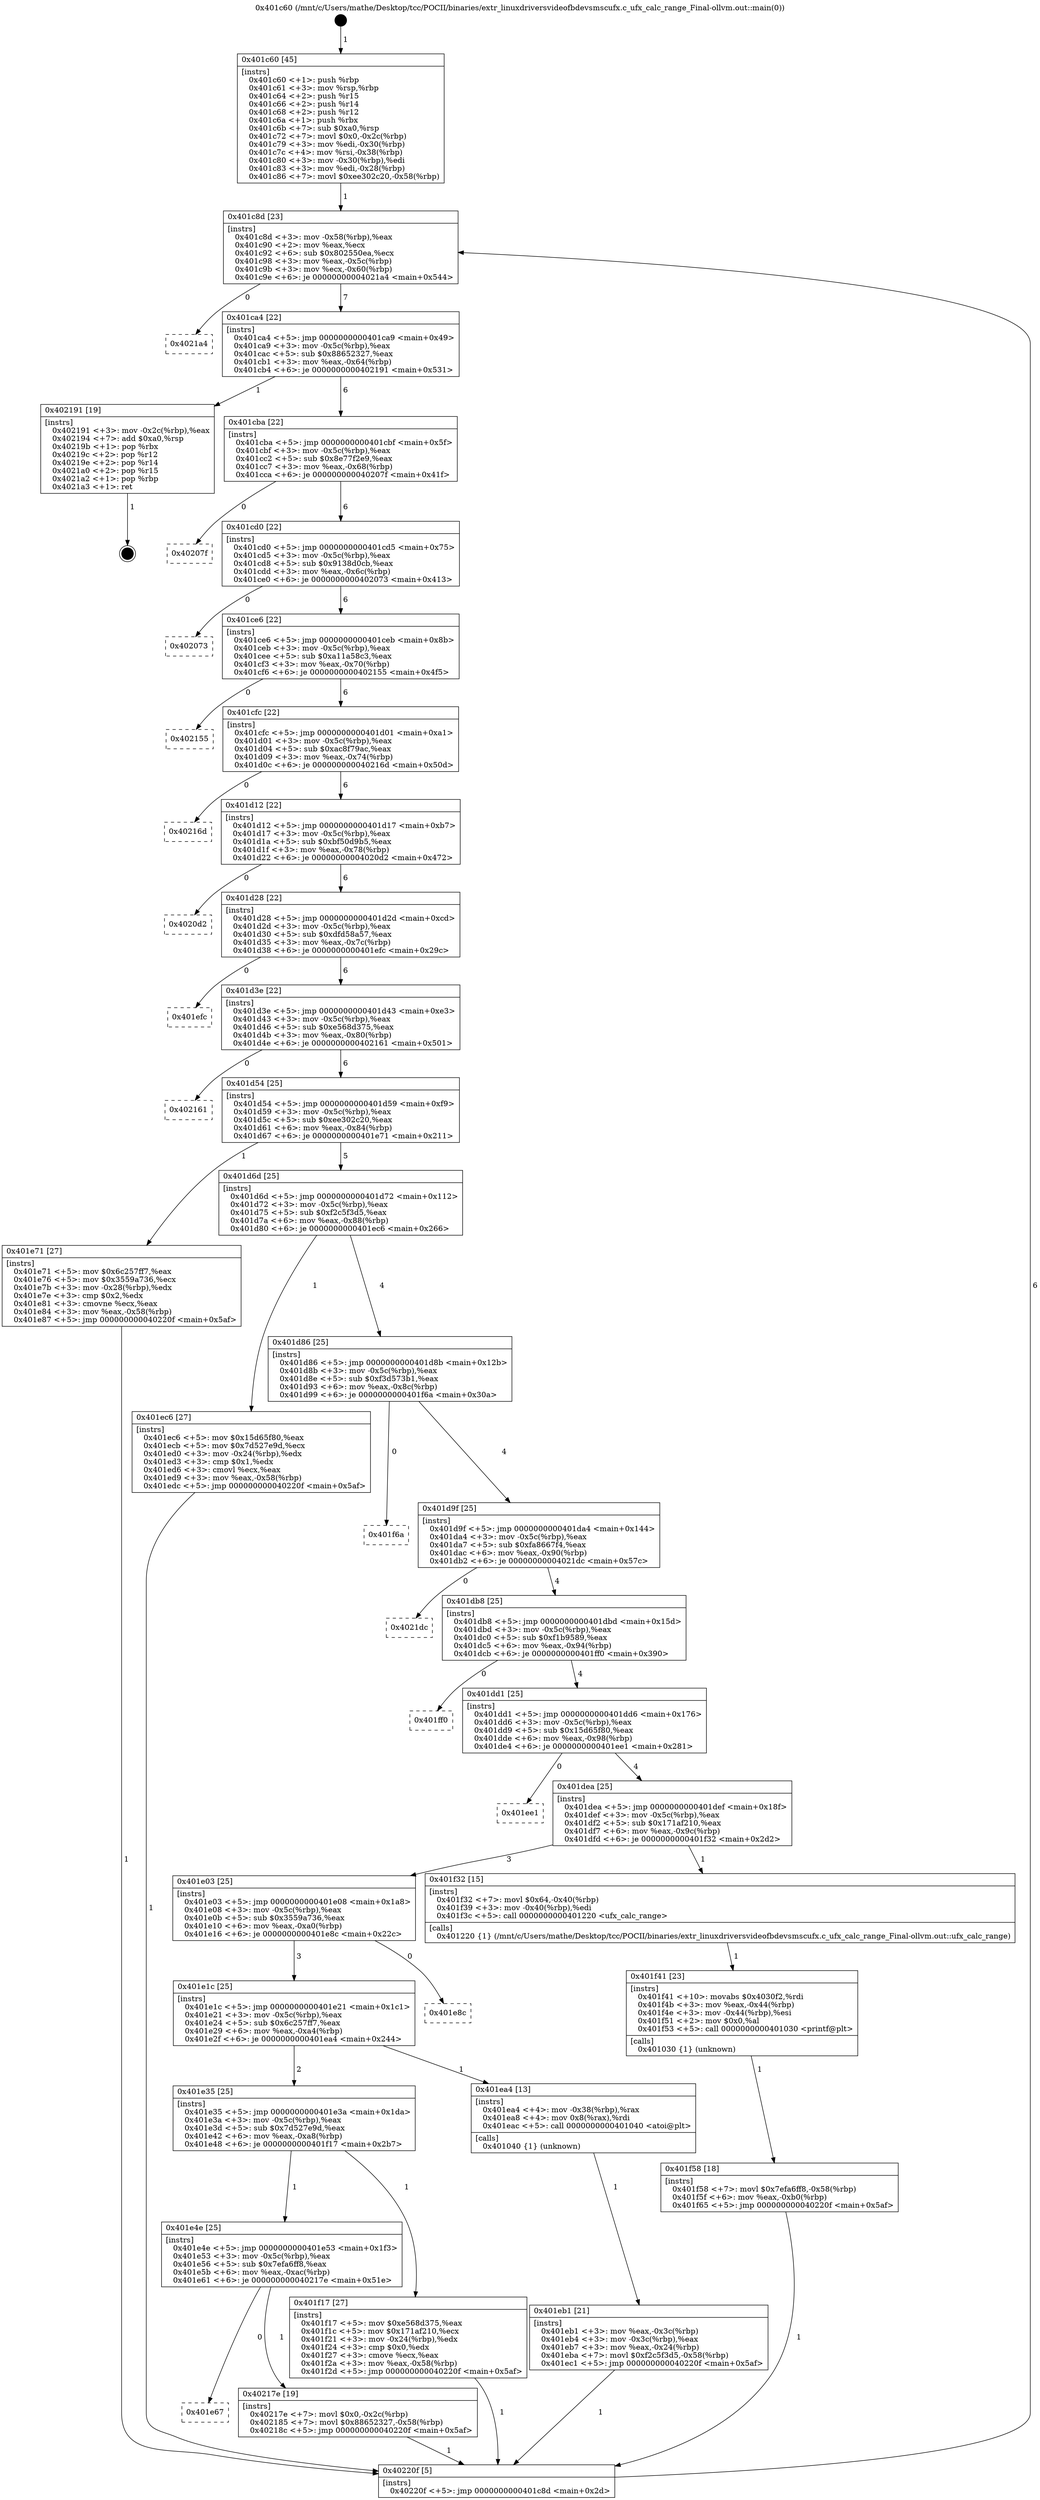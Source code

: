 digraph "0x401c60" {
  label = "0x401c60 (/mnt/c/Users/mathe/Desktop/tcc/POCII/binaries/extr_linuxdriversvideofbdevsmscufx.c_ufx_calc_range_Final-ollvm.out::main(0))"
  labelloc = "t"
  node[shape=record]

  Entry [label="",width=0.3,height=0.3,shape=circle,fillcolor=black,style=filled]
  "0x401c8d" [label="{
     0x401c8d [23]\l
     | [instrs]\l
     &nbsp;&nbsp;0x401c8d \<+3\>: mov -0x58(%rbp),%eax\l
     &nbsp;&nbsp;0x401c90 \<+2\>: mov %eax,%ecx\l
     &nbsp;&nbsp;0x401c92 \<+6\>: sub $0x802550ea,%ecx\l
     &nbsp;&nbsp;0x401c98 \<+3\>: mov %eax,-0x5c(%rbp)\l
     &nbsp;&nbsp;0x401c9b \<+3\>: mov %ecx,-0x60(%rbp)\l
     &nbsp;&nbsp;0x401c9e \<+6\>: je 00000000004021a4 \<main+0x544\>\l
  }"]
  "0x4021a4" [label="{
     0x4021a4\l
  }", style=dashed]
  "0x401ca4" [label="{
     0x401ca4 [22]\l
     | [instrs]\l
     &nbsp;&nbsp;0x401ca4 \<+5\>: jmp 0000000000401ca9 \<main+0x49\>\l
     &nbsp;&nbsp;0x401ca9 \<+3\>: mov -0x5c(%rbp),%eax\l
     &nbsp;&nbsp;0x401cac \<+5\>: sub $0x88652327,%eax\l
     &nbsp;&nbsp;0x401cb1 \<+3\>: mov %eax,-0x64(%rbp)\l
     &nbsp;&nbsp;0x401cb4 \<+6\>: je 0000000000402191 \<main+0x531\>\l
  }"]
  Exit [label="",width=0.3,height=0.3,shape=circle,fillcolor=black,style=filled,peripheries=2]
  "0x402191" [label="{
     0x402191 [19]\l
     | [instrs]\l
     &nbsp;&nbsp;0x402191 \<+3\>: mov -0x2c(%rbp),%eax\l
     &nbsp;&nbsp;0x402194 \<+7\>: add $0xa0,%rsp\l
     &nbsp;&nbsp;0x40219b \<+1\>: pop %rbx\l
     &nbsp;&nbsp;0x40219c \<+2\>: pop %r12\l
     &nbsp;&nbsp;0x40219e \<+2\>: pop %r14\l
     &nbsp;&nbsp;0x4021a0 \<+2\>: pop %r15\l
     &nbsp;&nbsp;0x4021a2 \<+1\>: pop %rbp\l
     &nbsp;&nbsp;0x4021a3 \<+1\>: ret\l
  }"]
  "0x401cba" [label="{
     0x401cba [22]\l
     | [instrs]\l
     &nbsp;&nbsp;0x401cba \<+5\>: jmp 0000000000401cbf \<main+0x5f\>\l
     &nbsp;&nbsp;0x401cbf \<+3\>: mov -0x5c(%rbp),%eax\l
     &nbsp;&nbsp;0x401cc2 \<+5\>: sub $0x8e77f2e9,%eax\l
     &nbsp;&nbsp;0x401cc7 \<+3\>: mov %eax,-0x68(%rbp)\l
     &nbsp;&nbsp;0x401cca \<+6\>: je 000000000040207f \<main+0x41f\>\l
  }"]
  "0x401e67" [label="{
     0x401e67\l
  }", style=dashed]
  "0x40207f" [label="{
     0x40207f\l
  }", style=dashed]
  "0x401cd0" [label="{
     0x401cd0 [22]\l
     | [instrs]\l
     &nbsp;&nbsp;0x401cd0 \<+5\>: jmp 0000000000401cd5 \<main+0x75\>\l
     &nbsp;&nbsp;0x401cd5 \<+3\>: mov -0x5c(%rbp),%eax\l
     &nbsp;&nbsp;0x401cd8 \<+5\>: sub $0x9138d0cb,%eax\l
     &nbsp;&nbsp;0x401cdd \<+3\>: mov %eax,-0x6c(%rbp)\l
     &nbsp;&nbsp;0x401ce0 \<+6\>: je 0000000000402073 \<main+0x413\>\l
  }"]
  "0x40217e" [label="{
     0x40217e [19]\l
     | [instrs]\l
     &nbsp;&nbsp;0x40217e \<+7\>: movl $0x0,-0x2c(%rbp)\l
     &nbsp;&nbsp;0x402185 \<+7\>: movl $0x88652327,-0x58(%rbp)\l
     &nbsp;&nbsp;0x40218c \<+5\>: jmp 000000000040220f \<main+0x5af\>\l
  }"]
  "0x402073" [label="{
     0x402073\l
  }", style=dashed]
  "0x401ce6" [label="{
     0x401ce6 [22]\l
     | [instrs]\l
     &nbsp;&nbsp;0x401ce6 \<+5\>: jmp 0000000000401ceb \<main+0x8b\>\l
     &nbsp;&nbsp;0x401ceb \<+3\>: mov -0x5c(%rbp),%eax\l
     &nbsp;&nbsp;0x401cee \<+5\>: sub $0xa11a58c3,%eax\l
     &nbsp;&nbsp;0x401cf3 \<+3\>: mov %eax,-0x70(%rbp)\l
     &nbsp;&nbsp;0x401cf6 \<+6\>: je 0000000000402155 \<main+0x4f5\>\l
  }"]
  "0x401f58" [label="{
     0x401f58 [18]\l
     | [instrs]\l
     &nbsp;&nbsp;0x401f58 \<+7\>: movl $0x7efa6ff8,-0x58(%rbp)\l
     &nbsp;&nbsp;0x401f5f \<+6\>: mov %eax,-0xb0(%rbp)\l
     &nbsp;&nbsp;0x401f65 \<+5\>: jmp 000000000040220f \<main+0x5af\>\l
  }"]
  "0x402155" [label="{
     0x402155\l
  }", style=dashed]
  "0x401cfc" [label="{
     0x401cfc [22]\l
     | [instrs]\l
     &nbsp;&nbsp;0x401cfc \<+5\>: jmp 0000000000401d01 \<main+0xa1\>\l
     &nbsp;&nbsp;0x401d01 \<+3\>: mov -0x5c(%rbp),%eax\l
     &nbsp;&nbsp;0x401d04 \<+5\>: sub $0xac8f79ac,%eax\l
     &nbsp;&nbsp;0x401d09 \<+3\>: mov %eax,-0x74(%rbp)\l
     &nbsp;&nbsp;0x401d0c \<+6\>: je 000000000040216d \<main+0x50d\>\l
  }"]
  "0x401f41" [label="{
     0x401f41 [23]\l
     | [instrs]\l
     &nbsp;&nbsp;0x401f41 \<+10\>: movabs $0x4030f2,%rdi\l
     &nbsp;&nbsp;0x401f4b \<+3\>: mov %eax,-0x44(%rbp)\l
     &nbsp;&nbsp;0x401f4e \<+3\>: mov -0x44(%rbp),%esi\l
     &nbsp;&nbsp;0x401f51 \<+2\>: mov $0x0,%al\l
     &nbsp;&nbsp;0x401f53 \<+5\>: call 0000000000401030 \<printf@plt\>\l
     | [calls]\l
     &nbsp;&nbsp;0x401030 \{1\} (unknown)\l
  }"]
  "0x40216d" [label="{
     0x40216d\l
  }", style=dashed]
  "0x401d12" [label="{
     0x401d12 [22]\l
     | [instrs]\l
     &nbsp;&nbsp;0x401d12 \<+5\>: jmp 0000000000401d17 \<main+0xb7\>\l
     &nbsp;&nbsp;0x401d17 \<+3\>: mov -0x5c(%rbp),%eax\l
     &nbsp;&nbsp;0x401d1a \<+5\>: sub $0xbf50d9b5,%eax\l
     &nbsp;&nbsp;0x401d1f \<+3\>: mov %eax,-0x78(%rbp)\l
     &nbsp;&nbsp;0x401d22 \<+6\>: je 00000000004020d2 \<main+0x472\>\l
  }"]
  "0x401e4e" [label="{
     0x401e4e [25]\l
     | [instrs]\l
     &nbsp;&nbsp;0x401e4e \<+5\>: jmp 0000000000401e53 \<main+0x1f3\>\l
     &nbsp;&nbsp;0x401e53 \<+3\>: mov -0x5c(%rbp),%eax\l
     &nbsp;&nbsp;0x401e56 \<+5\>: sub $0x7efa6ff8,%eax\l
     &nbsp;&nbsp;0x401e5b \<+6\>: mov %eax,-0xac(%rbp)\l
     &nbsp;&nbsp;0x401e61 \<+6\>: je 000000000040217e \<main+0x51e\>\l
  }"]
  "0x4020d2" [label="{
     0x4020d2\l
  }", style=dashed]
  "0x401d28" [label="{
     0x401d28 [22]\l
     | [instrs]\l
     &nbsp;&nbsp;0x401d28 \<+5\>: jmp 0000000000401d2d \<main+0xcd\>\l
     &nbsp;&nbsp;0x401d2d \<+3\>: mov -0x5c(%rbp),%eax\l
     &nbsp;&nbsp;0x401d30 \<+5\>: sub $0xdfd58a57,%eax\l
     &nbsp;&nbsp;0x401d35 \<+3\>: mov %eax,-0x7c(%rbp)\l
     &nbsp;&nbsp;0x401d38 \<+6\>: je 0000000000401efc \<main+0x29c\>\l
  }"]
  "0x401f17" [label="{
     0x401f17 [27]\l
     | [instrs]\l
     &nbsp;&nbsp;0x401f17 \<+5\>: mov $0xe568d375,%eax\l
     &nbsp;&nbsp;0x401f1c \<+5\>: mov $0x171af210,%ecx\l
     &nbsp;&nbsp;0x401f21 \<+3\>: mov -0x24(%rbp),%edx\l
     &nbsp;&nbsp;0x401f24 \<+3\>: cmp $0x0,%edx\l
     &nbsp;&nbsp;0x401f27 \<+3\>: cmove %ecx,%eax\l
     &nbsp;&nbsp;0x401f2a \<+3\>: mov %eax,-0x58(%rbp)\l
     &nbsp;&nbsp;0x401f2d \<+5\>: jmp 000000000040220f \<main+0x5af\>\l
  }"]
  "0x401efc" [label="{
     0x401efc\l
  }", style=dashed]
  "0x401d3e" [label="{
     0x401d3e [22]\l
     | [instrs]\l
     &nbsp;&nbsp;0x401d3e \<+5\>: jmp 0000000000401d43 \<main+0xe3\>\l
     &nbsp;&nbsp;0x401d43 \<+3\>: mov -0x5c(%rbp),%eax\l
     &nbsp;&nbsp;0x401d46 \<+5\>: sub $0xe568d375,%eax\l
     &nbsp;&nbsp;0x401d4b \<+3\>: mov %eax,-0x80(%rbp)\l
     &nbsp;&nbsp;0x401d4e \<+6\>: je 0000000000402161 \<main+0x501\>\l
  }"]
  "0x401eb1" [label="{
     0x401eb1 [21]\l
     | [instrs]\l
     &nbsp;&nbsp;0x401eb1 \<+3\>: mov %eax,-0x3c(%rbp)\l
     &nbsp;&nbsp;0x401eb4 \<+3\>: mov -0x3c(%rbp),%eax\l
     &nbsp;&nbsp;0x401eb7 \<+3\>: mov %eax,-0x24(%rbp)\l
     &nbsp;&nbsp;0x401eba \<+7\>: movl $0xf2c5f3d5,-0x58(%rbp)\l
     &nbsp;&nbsp;0x401ec1 \<+5\>: jmp 000000000040220f \<main+0x5af\>\l
  }"]
  "0x402161" [label="{
     0x402161\l
  }", style=dashed]
  "0x401d54" [label="{
     0x401d54 [25]\l
     | [instrs]\l
     &nbsp;&nbsp;0x401d54 \<+5\>: jmp 0000000000401d59 \<main+0xf9\>\l
     &nbsp;&nbsp;0x401d59 \<+3\>: mov -0x5c(%rbp),%eax\l
     &nbsp;&nbsp;0x401d5c \<+5\>: sub $0xee302c20,%eax\l
     &nbsp;&nbsp;0x401d61 \<+6\>: mov %eax,-0x84(%rbp)\l
     &nbsp;&nbsp;0x401d67 \<+6\>: je 0000000000401e71 \<main+0x211\>\l
  }"]
  "0x401e35" [label="{
     0x401e35 [25]\l
     | [instrs]\l
     &nbsp;&nbsp;0x401e35 \<+5\>: jmp 0000000000401e3a \<main+0x1da\>\l
     &nbsp;&nbsp;0x401e3a \<+3\>: mov -0x5c(%rbp),%eax\l
     &nbsp;&nbsp;0x401e3d \<+5\>: sub $0x7d527e9d,%eax\l
     &nbsp;&nbsp;0x401e42 \<+6\>: mov %eax,-0xa8(%rbp)\l
     &nbsp;&nbsp;0x401e48 \<+6\>: je 0000000000401f17 \<main+0x2b7\>\l
  }"]
  "0x401e71" [label="{
     0x401e71 [27]\l
     | [instrs]\l
     &nbsp;&nbsp;0x401e71 \<+5\>: mov $0x6c257ff7,%eax\l
     &nbsp;&nbsp;0x401e76 \<+5\>: mov $0x3559a736,%ecx\l
     &nbsp;&nbsp;0x401e7b \<+3\>: mov -0x28(%rbp),%edx\l
     &nbsp;&nbsp;0x401e7e \<+3\>: cmp $0x2,%edx\l
     &nbsp;&nbsp;0x401e81 \<+3\>: cmovne %ecx,%eax\l
     &nbsp;&nbsp;0x401e84 \<+3\>: mov %eax,-0x58(%rbp)\l
     &nbsp;&nbsp;0x401e87 \<+5\>: jmp 000000000040220f \<main+0x5af\>\l
  }"]
  "0x401d6d" [label="{
     0x401d6d [25]\l
     | [instrs]\l
     &nbsp;&nbsp;0x401d6d \<+5\>: jmp 0000000000401d72 \<main+0x112\>\l
     &nbsp;&nbsp;0x401d72 \<+3\>: mov -0x5c(%rbp),%eax\l
     &nbsp;&nbsp;0x401d75 \<+5\>: sub $0xf2c5f3d5,%eax\l
     &nbsp;&nbsp;0x401d7a \<+6\>: mov %eax,-0x88(%rbp)\l
     &nbsp;&nbsp;0x401d80 \<+6\>: je 0000000000401ec6 \<main+0x266\>\l
  }"]
  "0x40220f" [label="{
     0x40220f [5]\l
     | [instrs]\l
     &nbsp;&nbsp;0x40220f \<+5\>: jmp 0000000000401c8d \<main+0x2d\>\l
  }"]
  "0x401c60" [label="{
     0x401c60 [45]\l
     | [instrs]\l
     &nbsp;&nbsp;0x401c60 \<+1\>: push %rbp\l
     &nbsp;&nbsp;0x401c61 \<+3\>: mov %rsp,%rbp\l
     &nbsp;&nbsp;0x401c64 \<+2\>: push %r15\l
     &nbsp;&nbsp;0x401c66 \<+2\>: push %r14\l
     &nbsp;&nbsp;0x401c68 \<+2\>: push %r12\l
     &nbsp;&nbsp;0x401c6a \<+1\>: push %rbx\l
     &nbsp;&nbsp;0x401c6b \<+7\>: sub $0xa0,%rsp\l
     &nbsp;&nbsp;0x401c72 \<+7\>: movl $0x0,-0x2c(%rbp)\l
     &nbsp;&nbsp;0x401c79 \<+3\>: mov %edi,-0x30(%rbp)\l
     &nbsp;&nbsp;0x401c7c \<+4\>: mov %rsi,-0x38(%rbp)\l
     &nbsp;&nbsp;0x401c80 \<+3\>: mov -0x30(%rbp),%edi\l
     &nbsp;&nbsp;0x401c83 \<+3\>: mov %edi,-0x28(%rbp)\l
     &nbsp;&nbsp;0x401c86 \<+7\>: movl $0xee302c20,-0x58(%rbp)\l
  }"]
  "0x401ea4" [label="{
     0x401ea4 [13]\l
     | [instrs]\l
     &nbsp;&nbsp;0x401ea4 \<+4\>: mov -0x38(%rbp),%rax\l
     &nbsp;&nbsp;0x401ea8 \<+4\>: mov 0x8(%rax),%rdi\l
     &nbsp;&nbsp;0x401eac \<+5\>: call 0000000000401040 \<atoi@plt\>\l
     | [calls]\l
     &nbsp;&nbsp;0x401040 \{1\} (unknown)\l
  }"]
  "0x401ec6" [label="{
     0x401ec6 [27]\l
     | [instrs]\l
     &nbsp;&nbsp;0x401ec6 \<+5\>: mov $0x15d65f80,%eax\l
     &nbsp;&nbsp;0x401ecb \<+5\>: mov $0x7d527e9d,%ecx\l
     &nbsp;&nbsp;0x401ed0 \<+3\>: mov -0x24(%rbp),%edx\l
     &nbsp;&nbsp;0x401ed3 \<+3\>: cmp $0x1,%edx\l
     &nbsp;&nbsp;0x401ed6 \<+3\>: cmovl %ecx,%eax\l
     &nbsp;&nbsp;0x401ed9 \<+3\>: mov %eax,-0x58(%rbp)\l
     &nbsp;&nbsp;0x401edc \<+5\>: jmp 000000000040220f \<main+0x5af\>\l
  }"]
  "0x401d86" [label="{
     0x401d86 [25]\l
     | [instrs]\l
     &nbsp;&nbsp;0x401d86 \<+5\>: jmp 0000000000401d8b \<main+0x12b\>\l
     &nbsp;&nbsp;0x401d8b \<+3\>: mov -0x5c(%rbp),%eax\l
     &nbsp;&nbsp;0x401d8e \<+5\>: sub $0xf3d573b1,%eax\l
     &nbsp;&nbsp;0x401d93 \<+6\>: mov %eax,-0x8c(%rbp)\l
     &nbsp;&nbsp;0x401d99 \<+6\>: je 0000000000401f6a \<main+0x30a\>\l
  }"]
  "0x401e1c" [label="{
     0x401e1c [25]\l
     | [instrs]\l
     &nbsp;&nbsp;0x401e1c \<+5\>: jmp 0000000000401e21 \<main+0x1c1\>\l
     &nbsp;&nbsp;0x401e21 \<+3\>: mov -0x5c(%rbp),%eax\l
     &nbsp;&nbsp;0x401e24 \<+5\>: sub $0x6c257ff7,%eax\l
     &nbsp;&nbsp;0x401e29 \<+6\>: mov %eax,-0xa4(%rbp)\l
     &nbsp;&nbsp;0x401e2f \<+6\>: je 0000000000401ea4 \<main+0x244\>\l
  }"]
  "0x401f6a" [label="{
     0x401f6a\l
  }", style=dashed]
  "0x401d9f" [label="{
     0x401d9f [25]\l
     | [instrs]\l
     &nbsp;&nbsp;0x401d9f \<+5\>: jmp 0000000000401da4 \<main+0x144\>\l
     &nbsp;&nbsp;0x401da4 \<+3\>: mov -0x5c(%rbp),%eax\l
     &nbsp;&nbsp;0x401da7 \<+5\>: sub $0xfa8667f4,%eax\l
     &nbsp;&nbsp;0x401dac \<+6\>: mov %eax,-0x90(%rbp)\l
     &nbsp;&nbsp;0x401db2 \<+6\>: je 00000000004021dc \<main+0x57c\>\l
  }"]
  "0x401e8c" [label="{
     0x401e8c\l
  }", style=dashed]
  "0x4021dc" [label="{
     0x4021dc\l
  }", style=dashed]
  "0x401db8" [label="{
     0x401db8 [25]\l
     | [instrs]\l
     &nbsp;&nbsp;0x401db8 \<+5\>: jmp 0000000000401dbd \<main+0x15d\>\l
     &nbsp;&nbsp;0x401dbd \<+3\>: mov -0x5c(%rbp),%eax\l
     &nbsp;&nbsp;0x401dc0 \<+5\>: sub $0xf1b9589,%eax\l
     &nbsp;&nbsp;0x401dc5 \<+6\>: mov %eax,-0x94(%rbp)\l
     &nbsp;&nbsp;0x401dcb \<+6\>: je 0000000000401ff0 \<main+0x390\>\l
  }"]
  "0x401e03" [label="{
     0x401e03 [25]\l
     | [instrs]\l
     &nbsp;&nbsp;0x401e03 \<+5\>: jmp 0000000000401e08 \<main+0x1a8\>\l
     &nbsp;&nbsp;0x401e08 \<+3\>: mov -0x5c(%rbp),%eax\l
     &nbsp;&nbsp;0x401e0b \<+5\>: sub $0x3559a736,%eax\l
     &nbsp;&nbsp;0x401e10 \<+6\>: mov %eax,-0xa0(%rbp)\l
     &nbsp;&nbsp;0x401e16 \<+6\>: je 0000000000401e8c \<main+0x22c\>\l
  }"]
  "0x401ff0" [label="{
     0x401ff0\l
  }", style=dashed]
  "0x401dd1" [label="{
     0x401dd1 [25]\l
     | [instrs]\l
     &nbsp;&nbsp;0x401dd1 \<+5\>: jmp 0000000000401dd6 \<main+0x176\>\l
     &nbsp;&nbsp;0x401dd6 \<+3\>: mov -0x5c(%rbp),%eax\l
     &nbsp;&nbsp;0x401dd9 \<+5\>: sub $0x15d65f80,%eax\l
     &nbsp;&nbsp;0x401dde \<+6\>: mov %eax,-0x98(%rbp)\l
     &nbsp;&nbsp;0x401de4 \<+6\>: je 0000000000401ee1 \<main+0x281\>\l
  }"]
  "0x401f32" [label="{
     0x401f32 [15]\l
     | [instrs]\l
     &nbsp;&nbsp;0x401f32 \<+7\>: movl $0x64,-0x40(%rbp)\l
     &nbsp;&nbsp;0x401f39 \<+3\>: mov -0x40(%rbp),%edi\l
     &nbsp;&nbsp;0x401f3c \<+5\>: call 0000000000401220 \<ufx_calc_range\>\l
     | [calls]\l
     &nbsp;&nbsp;0x401220 \{1\} (/mnt/c/Users/mathe/Desktop/tcc/POCII/binaries/extr_linuxdriversvideofbdevsmscufx.c_ufx_calc_range_Final-ollvm.out::ufx_calc_range)\l
  }"]
  "0x401ee1" [label="{
     0x401ee1\l
  }", style=dashed]
  "0x401dea" [label="{
     0x401dea [25]\l
     | [instrs]\l
     &nbsp;&nbsp;0x401dea \<+5\>: jmp 0000000000401def \<main+0x18f\>\l
     &nbsp;&nbsp;0x401def \<+3\>: mov -0x5c(%rbp),%eax\l
     &nbsp;&nbsp;0x401df2 \<+5\>: sub $0x171af210,%eax\l
     &nbsp;&nbsp;0x401df7 \<+6\>: mov %eax,-0x9c(%rbp)\l
     &nbsp;&nbsp;0x401dfd \<+6\>: je 0000000000401f32 \<main+0x2d2\>\l
  }"]
  Entry -> "0x401c60" [label=" 1"]
  "0x401c8d" -> "0x4021a4" [label=" 0"]
  "0x401c8d" -> "0x401ca4" [label=" 7"]
  "0x402191" -> Exit [label=" 1"]
  "0x401ca4" -> "0x402191" [label=" 1"]
  "0x401ca4" -> "0x401cba" [label=" 6"]
  "0x40217e" -> "0x40220f" [label=" 1"]
  "0x401cba" -> "0x40207f" [label=" 0"]
  "0x401cba" -> "0x401cd0" [label=" 6"]
  "0x401e4e" -> "0x401e67" [label=" 0"]
  "0x401cd0" -> "0x402073" [label=" 0"]
  "0x401cd0" -> "0x401ce6" [label=" 6"]
  "0x401e4e" -> "0x40217e" [label=" 1"]
  "0x401ce6" -> "0x402155" [label=" 0"]
  "0x401ce6" -> "0x401cfc" [label=" 6"]
  "0x401f58" -> "0x40220f" [label=" 1"]
  "0x401cfc" -> "0x40216d" [label=" 0"]
  "0x401cfc" -> "0x401d12" [label=" 6"]
  "0x401f41" -> "0x401f58" [label=" 1"]
  "0x401d12" -> "0x4020d2" [label=" 0"]
  "0x401d12" -> "0x401d28" [label=" 6"]
  "0x401f32" -> "0x401f41" [label=" 1"]
  "0x401d28" -> "0x401efc" [label=" 0"]
  "0x401d28" -> "0x401d3e" [label=" 6"]
  "0x401f17" -> "0x40220f" [label=" 1"]
  "0x401d3e" -> "0x402161" [label=" 0"]
  "0x401d3e" -> "0x401d54" [label=" 6"]
  "0x401e35" -> "0x401f17" [label=" 1"]
  "0x401d54" -> "0x401e71" [label=" 1"]
  "0x401d54" -> "0x401d6d" [label=" 5"]
  "0x401e71" -> "0x40220f" [label=" 1"]
  "0x401c60" -> "0x401c8d" [label=" 1"]
  "0x40220f" -> "0x401c8d" [label=" 6"]
  "0x401e35" -> "0x401e4e" [label=" 1"]
  "0x401d6d" -> "0x401ec6" [label=" 1"]
  "0x401d6d" -> "0x401d86" [label=" 4"]
  "0x401ec6" -> "0x40220f" [label=" 1"]
  "0x401d86" -> "0x401f6a" [label=" 0"]
  "0x401d86" -> "0x401d9f" [label=" 4"]
  "0x401ea4" -> "0x401eb1" [label=" 1"]
  "0x401d9f" -> "0x4021dc" [label=" 0"]
  "0x401d9f" -> "0x401db8" [label=" 4"]
  "0x401e1c" -> "0x401e35" [label=" 2"]
  "0x401db8" -> "0x401ff0" [label=" 0"]
  "0x401db8" -> "0x401dd1" [label=" 4"]
  "0x401eb1" -> "0x40220f" [label=" 1"]
  "0x401dd1" -> "0x401ee1" [label=" 0"]
  "0x401dd1" -> "0x401dea" [label=" 4"]
  "0x401e03" -> "0x401e1c" [label=" 3"]
  "0x401dea" -> "0x401f32" [label=" 1"]
  "0x401dea" -> "0x401e03" [label=" 3"]
  "0x401e1c" -> "0x401ea4" [label=" 1"]
  "0x401e03" -> "0x401e8c" [label=" 0"]
}
